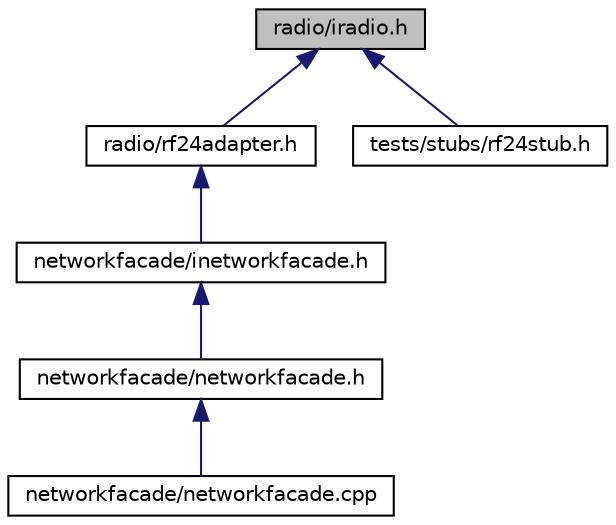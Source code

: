 digraph "radio/iradio.h"
{
  edge [fontname="Helvetica",fontsize="10",labelfontname="Helvetica",labelfontsize="10"];
  node [fontname="Helvetica",fontsize="10",shape=record];
  Node4 [label="radio/iradio.h",height=0.2,width=0.4,color="black", fillcolor="grey75", style="filled", fontcolor="black"];
  Node4 -> Node5 [dir="back",color="midnightblue",fontsize="10",style="solid",fontname="Helvetica"];
  Node5 [label="radio/rf24adapter.h",height=0.2,width=0.4,color="black", fillcolor="white", style="filled",URL="$rf24adapter_8h_source.html"];
  Node5 -> Node6 [dir="back",color="midnightblue",fontsize="10",style="solid",fontname="Helvetica"];
  Node6 [label="networkfacade/inetworkfacade.h",height=0.2,width=0.4,color="black", fillcolor="white", style="filled",URL="$inetworkfacade_8h.html",tooltip="Interface for NetworkFacade. "];
  Node6 -> Node7 [dir="back",color="midnightblue",fontsize="10",style="solid",fontname="Helvetica"];
  Node7 [label="networkfacade/networkfacade.h",height=0.2,width=0.4,color="black", fillcolor="white", style="filled",URL="$networkfacade_8h.html",tooltip="Implementation of NetworkFacade. "];
  Node7 -> Node8 [dir="back",color="midnightblue",fontsize="10",style="solid",fontname="Helvetica"];
  Node8 [label="networkfacade/networkfacade.cpp",height=0.2,width=0.4,color="black", fillcolor="white", style="filled",URL="$networkfacade_8cpp.html",tooltip="Implementation of NetworkFacade. "];
  Node4 -> Node9 [dir="back",color="midnightblue",fontsize="10",style="solid",fontname="Helvetica"];
  Node9 [label="tests/stubs/rf24stub.h",height=0.2,width=0.4,color="black", fillcolor="white", style="filled",URL="$rf24stub_8h_source.html"];
}
